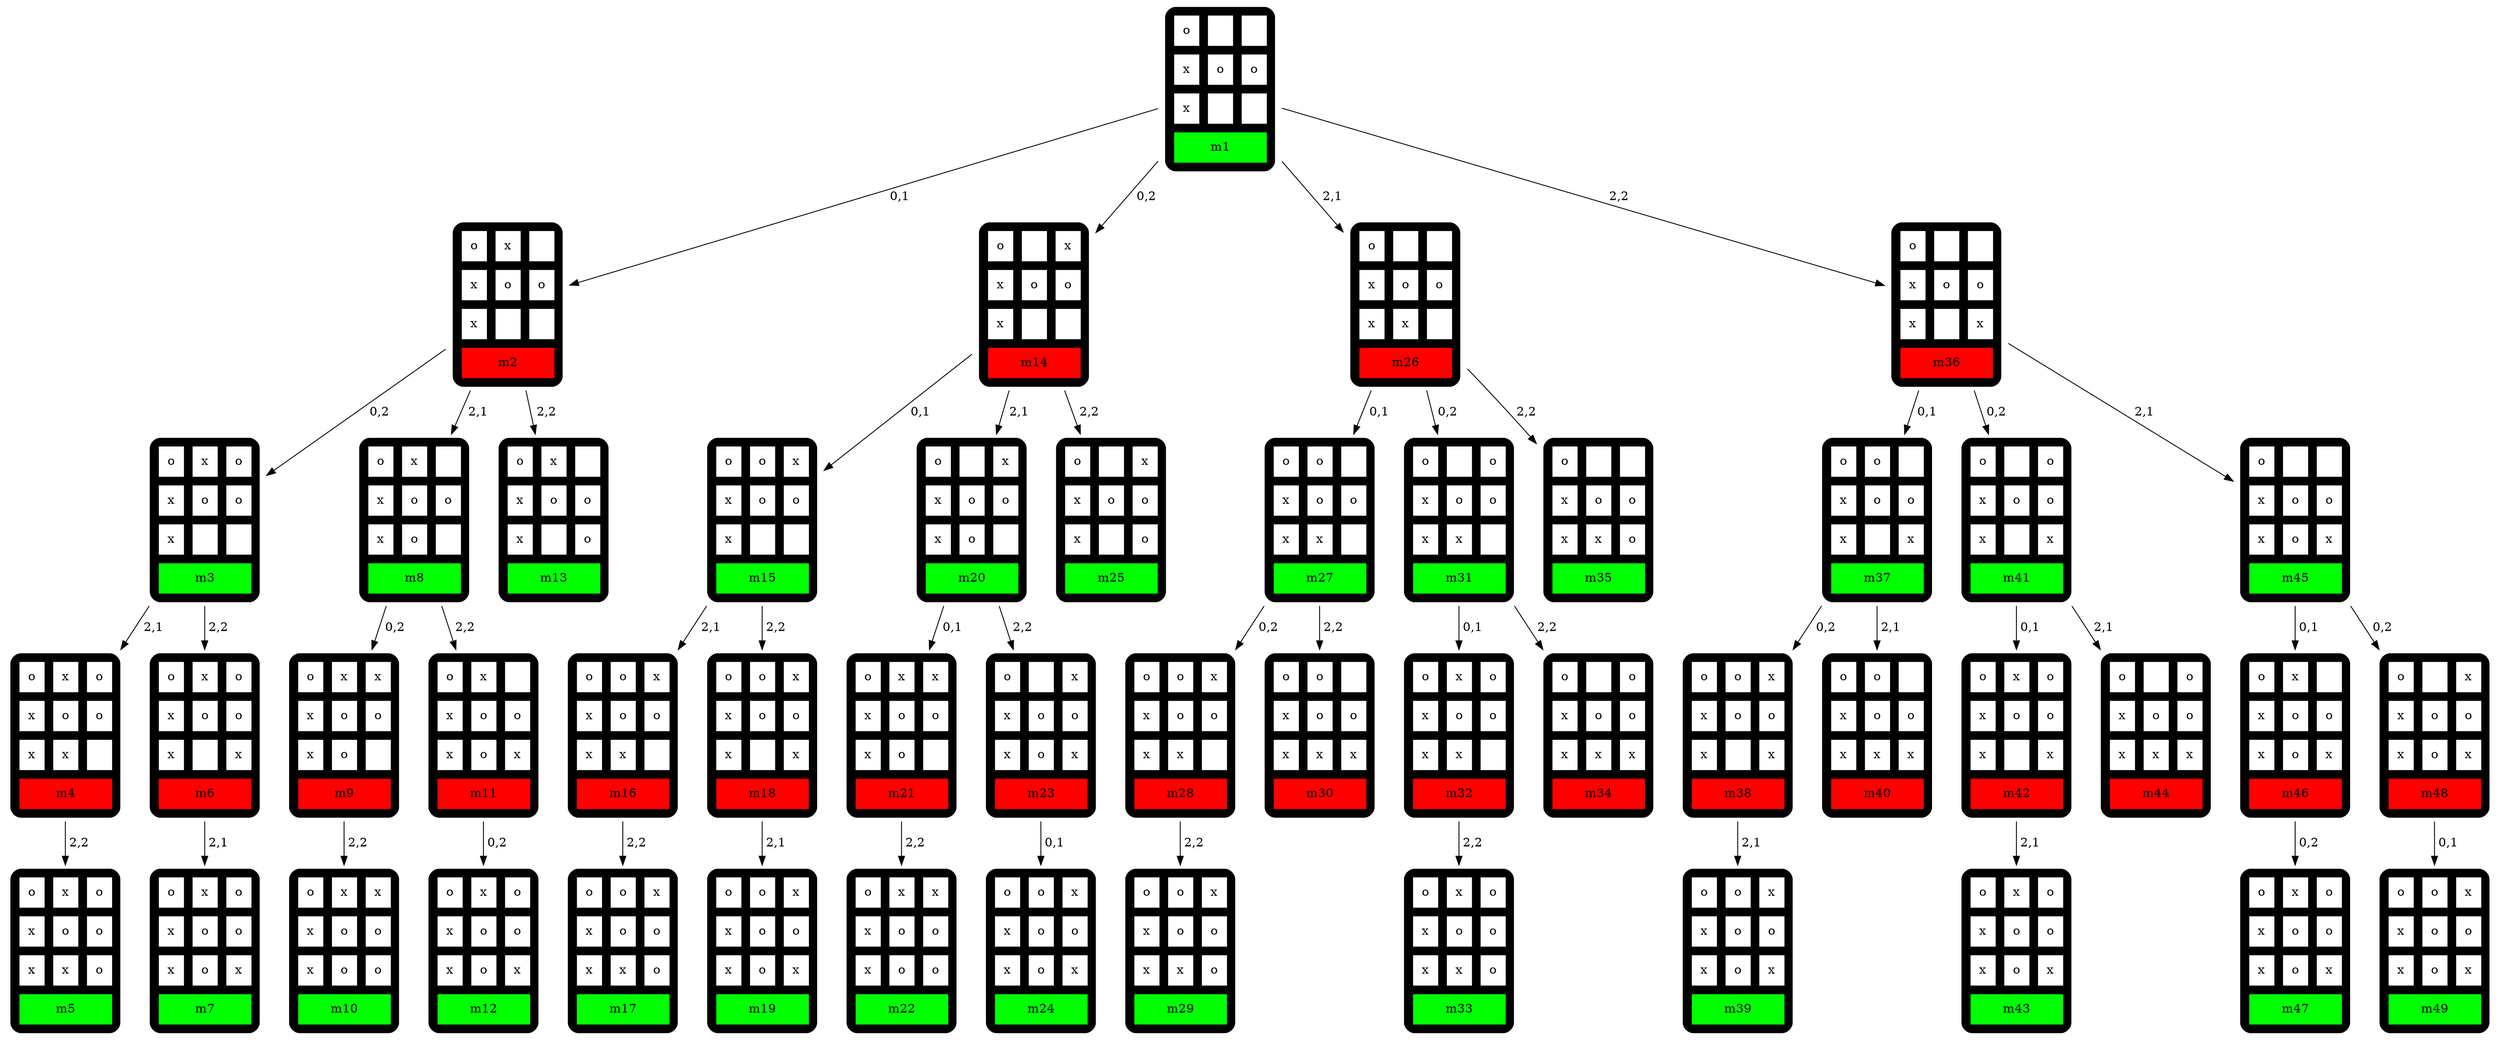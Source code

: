 digraph {
  m1 [shape=none label=<
 <TABLE border="0" cellspacing="10" cellpadding="10" style="rounded" bgcolor="black">
  <TR>
  <TD bgcolor="white">o</TD>
  <TD bgcolor="white"> </TD>
  <TD bgcolor="white"> </TD>
  </TR>
  <TR>
  <TD bgcolor="white">x</TD>
  <TD bgcolor="white">o</TD>
  <TD bgcolor="white">o</TD>
  </TR>
  <TR>
  <TD bgcolor="white">x</TD>
  <TD bgcolor="white"> </TD>
  <TD bgcolor="white"> </TD>
  </TR>
  <TR><TD bgcolor="green" colspan="3">m1</TD></TR>
</TABLE>>];
  m2 [shape=none label=<
 <TABLE border="0" cellspacing="10" cellpadding="10" style="rounded" bgcolor="black">
  <TR>
  <TD bgcolor="white">o</TD>
  <TD bgcolor="white">x</TD>
  <TD bgcolor="white"> </TD>
  </TR>
  <TR>
  <TD bgcolor="white">x</TD>
  <TD bgcolor="white">o</TD>
  <TD bgcolor="white">o</TD>
  </TR>
  <TR>
  <TD bgcolor="white">x</TD>
  <TD bgcolor="white"> </TD>
  <TD bgcolor="white"> </TD>
  </TR>
  <TR><TD bgcolor="red" colspan="3">m2</TD></TR>
</TABLE>>];
m1 -> m2[label=" 0,1"];
  m3 [shape=none label=<
 <TABLE border="0" cellspacing="10" cellpadding="10" style="rounded" bgcolor="black">
  <TR>
  <TD bgcolor="white">o</TD>
  <TD bgcolor="white">x</TD>
  <TD bgcolor="white">o</TD>
  </TR>
  <TR>
  <TD bgcolor="white">x</TD>
  <TD bgcolor="white">o</TD>
  <TD bgcolor="white">o</TD>
  </TR>
  <TR>
  <TD bgcolor="white">x</TD>
  <TD bgcolor="white"> </TD>
  <TD bgcolor="white"> </TD>
  </TR>
  <TR><TD bgcolor="green" colspan="3">m3</TD></TR>
</TABLE>>];
m2 -> m3[label=" 0,2"];
  m4 [shape=none label=<
 <TABLE border="0" cellspacing="10" cellpadding="10" style="rounded" bgcolor="black">
  <TR>
  <TD bgcolor="white">o</TD>
  <TD bgcolor="white">x</TD>
  <TD bgcolor="white">o</TD>
  </TR>
  <TR>
  <TD bgcolor="white">x</TD>
  <TD bgcolor="white">o</TD>
  <TD bgcolor="white">o</TD>
  </TR>
  <TR>
  <TD bgcolor="white">x</TD>
  <TD bgcolor="white">x</TD>
  <TD bgcolor="white"> </TD>
  </TR>
  <TR><TD bgcolor="red" colspan="3">m4</TD></TR>
</TABLE>>];
m3 -> m4[label=" 2,1"];
  m5 [shape=none label=<
 <TABLE border="0" cellspacing="10" cellpadding="10" style="rounded" bgcolor="black">
  <TR>
  <TD bgcolor="white">o</TD>
  <TD bgcolor="white">x</TD>
  <TD bgcolor="white">o</TD>
  </TR>
  <TR>
  <TD bgcolor="white">x</TD>
  <TD bgcolor="white">o</TD>
  <TD bgcolor="white">o</TD>
  </TR>
  <TR>
  <TD bgcolor="white">x</TD>
  <TD bgcolor="white">x</TD>
  <TD bgcolor="white">o</TD>
  </TR>
  <TR><TD bgcolor="green" colspan="3">m5</TD></TR>
</TABLE>>];
m4 -> m5[label=" 2,2"];
  m6 [shape=none label=<
 <TABLE border="0" cellspacing="10" cellpadding="10" style="rounded" bgcolor="black">
  <TR>
  <TD bgcolor="white">o</TD>
  <TD bgcolor="white">x</TD>
  <TD bgcolor="white">o</TD>
  </TR>
  <TR>
  <TD bgcolor="white">x</TD>
  <TD bgcolor="white">o</TD>
  <TD bgcolor="white">o</TD>
  </TR>
  <TR>
  <TD bgcolor="white">x</TD>
  <TD bgcolor="white"> </TD>
  <TD bgcolor="white">x</TD>
  </TR>
  <TR><TD bgcolor="red" colspan="3">m6</TD></TR>
</TABLE>>];
m3 -> m6[label=" 2,2"];
  m7 [shape=none label=<
 <TABLE border="0" cellspacing="10" cellpadding="10" style="rounded" bgcolor="black">
  <TR>
  <TD bgcolor="white">o</TD>
  <TD bgcolor="white">x</TD>
  <TD bgcolor="white">o</TD>
  </TR>
  <TR>
  <TD bgcolor="white">x</TD>
  <TD bgcolor="white">o</TD>
  <TD bgcolor="white">o</TD>
  </TR>
  <TR>
  <TD bgcolor="white">x</TD>
  <TD bgcolor="white">o</TD>
  <TD bgcolor="white">x</TD>
  </TR>
  <TR><TD bgcolor="green" colspan="3">m7</TD></TR>
</TABLE>>];
m6 -> m7[label=" 2,1"];
  m8 [shape=none label=<
 <TABLE border="0" cellspacing="10" cellpadding="10" style="rounded" bgcolor="black">
  <TR>
  <TD bgcolor="white">o</TD>
  <TD bgcolor="white">x</TD>
  <TD bgcolor="white"> </TD>
  </TR>
  <TR>
  <TD bgcolor="white">x</TD>
  <TD bgcolor="white">o</TD>
  <TD bgcolor="white">o</TD>
  </TR>
  <TR>
  <TD bgcolor="white">x</TD>
  <TD bgcolor="white">o</TD>
  <TD bgcolor="white"> </TD>
  </TR>
  <TR><TD bgcolor="green" colspan="3">m8</TD></TR>
</TABLE>>];
m2 -> m8[label=" 2,1"];
  m9 [shape=none label=<
 <TABLE border="0" cellspacing="10" cellpadding="10" style="rounded" bgcolor="black">
  <TR>
  <TD bgcolor="white">o</TD>
  <TD bgcolor="white">x</TD>
  <TD bgcolor="white">x</TD>
  </TR>
  <TR>
  <TD bgcolor="white">x</TD>
  <TD bgcolor="white">o</TD>
  <TD bgcolor="white">o</TD>
  </TR>
  <TR>
  <TD bgcolor="white">x</TD>
  <TD bgcolor="white">o</TD>
  <TD bgcolor="white"> </TD>
  </TR>
  <TR><TD bgcolor="red" colspan="3">m9</TD></TR>
</TABLE>>];
m8 -> m9[label=" 0,2"];
  m10 [shape=none label=<
 <TABLE border="0" cellspacing="10" cellpadding="10" style="rounded" bgcolor="black">
  <TR>
  <TD bgcolor="white">o</TD>
  <TD bgcolor="white">x</TD>
  <TD bgcolor="white">x</TD>
  </TR>
  <TR>
  <TD bgcolor="white">x</TD>
  <TD bgcolor="white">o</TD>
  <TD bgcolor="white">o</TD>
  </TR>
  <TR>
  <TD bgcolor="white">x</TD>
  <TD bgcolor="white">o</TD>
  <TD bgcolor="white">o</TD>
  </TR>
  <TR><TD bgcolor="green" colspan="3">m10</TD></TR>
</TABLE>>];
m9 -> m10[label=" 2,2"];
  m11 [shape=none label=<
 <TABLE border="0" cellspacing="10" cellpadding="10" style="rounded" bgcolor="black">
  <TR>
  <TD bgcolor="white">o</TD>
  <TD bgcolor="white">x</TD>
  <TD bgcolor="white"> </TD>
  </TR>
  <TR>
  <TD bgcolor="white">x</TD>
  <TD bgcolor="white">o</TD>
  <TD bgcolor="white">o</TD>
  </TR>
  <TR>
  <TD bgcolor="white">x</TD>
  <TD bgcolor="white">o</TD>
  <TD bgcolor="white">x</TD>
  </TR>
  <TR><TD bgcolor="red" colspan="3">m11</TD></TR>
</TABLE>>];
m8 -> m11[label=" 2,2"];
  m12 [shape=none label=<
 <TABLE border="0" cellspacing="10" cellpadding="10" style="rounded" bgcolor="black">
  <TR>
  <TD bgcolor="white">o</TD>
  <TD bgcolor="white">x</TD>
  <TD bgcolor="white">o</TD>
  </TR>
  <TR>
  <TD bgcolor="white">x</TD>
  <TD bgcolor="white">o</TD>
  <TD bgcolor="white">o</TD>
  </TR>
  <TR>
  <TD bgcolor="white">x</TD>
  <TD bgcolor="white">o</TD>
  <TD bgcolor="white">x</TD>
  </TR>
  <TR><TD bgcolor="green" colspan="3">m12</TD></TR>
</TABLE>>];
m11 -> m12[label=" 0,2"];
  m13 [shape=none label=<
 <TABLE border="0" cellspacing="10" cellpadding="10" style="rounded" bgcolor="black">
  <TR>
  <TD bgcolor="white">o</TD>
  <TD bgcolor="white">x</TD>
  <TD bgcolor="white"> </TD>
  </TR>
  <TR>
  <TD bgcolor="white">x</TD>
  <TD bgcolor="white">o</TD>
  <TD bgcolor="white">o</TD>
  </TR>
  <TR>
  <TD bgcolor="white">x</TD>
  <TD bgcolor="white"> </TD>
  <TD bgcolor="white">o</TD>
  </TR>
  <TR><TD bgcolor="green" colspan="3">m13</TD></TR>
</TABLE>>];
m2 -> m13[label=" 2,2"];
  m14 [shape=none label=<
 <TABLE border="0" cellspacing="10" cellpadding="10" style="rounded" bgcolor="black">
  <TR>
  <TD bgcolor="white">o</TD>
  <TD bgcolor="white"> </TD>
  <TD bgcolor="white">x</TD>
  </TR>
  <TR>
  <TD bgcolor="white">x</TD>
  <TD bgcolor="white">o</TD>
  <TD bgcolor="white">o</TD>
  </TR>
  <TR>
  <TD bgcolor="white">x</TD>
  <TD bgcolor="white"> </TD>
  <TD bgcolor="white"> </TD>
  </TR>
  <TR><TD bgcolor="red" colspan="3">m14</TD></TR>
</TABLE>>];
m1 -> m14[label=" 0,2"];
  m15 [shape=none label=<
 <TABLE border="0" cellspacing="10" cellpadding="10" style="rounded" bgcolor="black">
  <TR>
  <TD bgcolor="white">o</TD>
  <TD bgcolor="white">o</TD>
  <TD bgcolor="white">x</TD>
  </TR>
  <TR>
  <TD bgcolor="white">x</TD>
  <TD bgcolor="white">o</TD>
  <TD bgcolor="white">o</TD>
  </TR>
  <TR>
  <TD bgcolor="white">x</TD>
  <TD bgcolor="white"> </TD>
  <TD bgcolor="white"> </TD>
  </TR>
  <TR><TD bgcolor="green" colspan="3">m15</TD></TR>
</TABLE>>];
m14 -> m15[label=" 0,1"];
  m16 [shape=none label=<
 <TABLE border="0" cellspacing="10" cellpadding="10" style="rounded" bgcolor="black">
  <TR>
  <TD bgcolor="white">o</TD>
  <TD bgcolor="white">o</TD>
  <TD bgcolor="white">x</TD>
  </TR>
  <TR>
  <TD bgcolor="white">x</TD>
  <TD bgcolor="white">o</TD>
  <TD bgcolor="white">o</TD>
  </TR>
  <TR>
  <TD bgcolor="white">x</TD>
  <TD bgcolor="white">x</TD>
  <TD bgcolor="white"> </TD>
  </TR>
  <TR><TD bgcolor="red" colspan="3">m16</TD></TR>
</TABLE>>];
m15 -> m16[label=" 2,1"];
  m17 [shape=none label=<
 <TABLE border="0" cellspacing="10" cellpadding="10" style="rounded" bgcolor="black">
  <TR>
  <TD bgcolor="white">o</TD>
  <TD bgcolor="white">o</TD>
  <TD bgcolor="white">x</TD>
  </TR>
  <TR>
  <TD bgcolor="white">x</TD>
  <TD bgcolor="white">o</TD>
  <TD bgcolor="white">o</TD>
  </TR>
  <TR>
  <TD bgcolor="white">x</TD>
  <TD bgcolor="white">x</TD>
  <TD bgcolor="white">o</TD>
  </TR>
  <TR><TD bgcolor="green" colspan="3">m17</TD></TR>
</TABLE>>];
m16 -> m17[label=" 2,2"];
  m18 [shape=none label=<
 <TABLE border="0" cellspacing="10" cellpadding="10" style="rounded" bgcolor="black">
  <TR>
  <TD bgcolor="white">o</TD>
  <TD bgcolor="white">o</TD>
  <TD bgcolor="white">x</TD>
  </TR>
  <TR>
  <TD bgcolor="white">x</TD>
  <TD bgcolor="white">o</TD>
  <TD bgcolor="white">o</TD>
  </TR>
  <TR>
  <TD bgcolor="white">x</TD>
  <TD bgcolor="white"> </TD>
  <TD bgcolor="white">x</TD>
  </TR>
  <TR><TD bgcolor="red" colspan="3">m18</TD></TR>
</TABLE>>];
m15 -> m18[label=" 2,2"];
  m19 [shape=none label=<
 <TABLE border="0" cellspacing="10" cellpadding="10" style="rounded" bgcolor="black">
  <TR>
  <TD bgcolor="white">o</TD>
  <TD bgcolor="white">o</TD>
  <TD bgcolor="white">x</TD>
  </TR>
  <TR>
  <TD bgcolor="white">x</TD>
  <TD bgcolor="white">o</TD>
  <TD bgcolor="white">o</TD>
  </TR>
  <TR>
  <TD bgcolor="white">x</TD>
  <TD bgcolor="white">o</TD>
  <TD bgcolor="white">x</TD>
  </TR>
  <TR><TD bgcolor="green" colspan="3">m19</TD></TR>
</TABLE>>];
m18 -> m19[label=" 2,1"];
  m20 [shape=none label=<
 <TABLE border="0" cellspacing="10" cellpadding="10" style="rounded" bgcolor="black">
  <TR>
  <TD bgcolor="white">o</TD>
  <TD bgcolor="white"> </TD>
  <TD bgcolor="white">x</TD>
  </TR>
  <TR>
  <TD bgcolor="white">x</TD>
  <TD bgcolor="white">o</TD>
  <TD bgcolor="white">o</TD>
  </TR>
  <TR>
  <TD bgcolor="white">x</TD>
  <TD bgcolor="white">o</TD>
  <TD bgcolor="white"> </TD>
  </TR>
  <TR><TD bgcolor="green" colspan="3">m20</TD></TR>
</TABLE>>];
m14 -> m20[label=" 2,1"];
  m21 [shape=none label=<
 <TABLE border="0" cellspacing="10" cellpadding="10" style="rounded" bgcolor="black">
  <TR>
  <TD bgcolor="white">o</TD>
  <TD bgcolor="white">x</TD>
  <TD bgcolor="white">x</TD>
  </TR>
  <TR>
  <TD bgcolor="white">x</TD>
  <TD bgcolor="white">o</TD>
  <TD bgcolor="white">o</TD>
  </TR>
  <TR>
  <TD bgcolor="white">x</TD>
  <TD bgcolor="white">o</TD>
  <TD bgcolor="white"> </TD>
  </TR>
  <TR><TD bgcolor="red" colspan="3">m21</TD></TR>
</TABLE>>];
m20 -> m21[label=" 0,1"];
  m22 [shape=none label=<
 <TABLE border="0" cellspacing="10" cellpadding="10" style="rounded" bgcolor="black">
  <TR>
  <TD bgcolor="white">o</TD>
  <TD bgcolor="white">x</TD>
  <TD bgcolor="white">x</TD>
  </TR>
  <TR>
  <TD bgcolor="white">x</TD>
  <TD bgcolor="white">o</TD>
  <TD bgcolor="white">o</TD>
  </TR>
  <TR>
  <TD bgcolor="white">x</TD>
  <TD bgcolor="white">o</TD>
  <TD bgcolor="white">o</TD>
  </TR>
  <TR><TD bgcolor="green" colspan="3">m22</TD></TR>
</TABLE>>];
m21 -> m22[label=" 2,2"];
  m23 [shape=none label=<
 <TABLE border="0" cellspacing="10" cellpadding="10" style="rounded" bgcolor="black">
  <TR>
  <TD bgcolor="white">o</TD>
  <TD bgcolor="white"> </TD>
  <TD bgcolor="white">x</TD>
  </TR>
  <TR>
  <TD bgcolor="white">x</TD>
  <TD bgcolor="white">o</TD>
  <TD bgcolor="white">o</TD>
  </TR>
  <TR>
  <TD bgcolor="white">x</TD>
  <TD bgcolor="white">o</TD>
  <TD bgcolor="white">x</TD>
  </TR>
  <TR><TD bgcolor="red" colspan="3">m23</TD></TR>
</TABLE>>];
m20 -> m23[label=" 2,2"];
  m24 [shape=none label=<
 <TABLE border="0" cellspacing="10" cellpadding="10" style="rounded" bgcolor="black">
  <TR>
  <TD bgcolor="white">o</TD>
  <TD bgcolor="white">o</TD>
  <TD bgcolor="white">x</TD>
  </TR>
  <TR>
  <TD bgcolor="white">x</TD>
  <TD bgcolor="white">o</TD>
  <TD bgcolor="white">o</TD>
  </TR>
  <TR>
  <TD bgcolor="white">x</TD>
  <TD bgcolor="white">o</TD>
  <TD bgcolor="white">x</TD>
  </TR>
  <TR><TD bgcolor="green" colspan="3">m24</TD></TR>
</TABLE>>];
m23 -> m24[label=" 0,1"];
  m25 [shape=none label=<
 <TABLE border="0" cellspacing="10" cellpadding="10" style="rounded" bgcolor="black">
  <TR>
  <TD bgcolor="white">o</TD>
  <TD bgcolor="white"> </TD>
  <TD bgcolor="white">x</TD>
  </TR>
  <TR>
  <TD bgcolor="white">x</TD>
  <TD bgcolor="white">o</TD>
  <TD bgcolor="white">o</TD>
  </TR>
  <TR>
  <TD bgcolor="white">x</TD>
  <TD bgcolor="white"> </TD>
  <TD bgcolor="white">o</TD>
  </TR>
  <TR><TD bgcolor="green" colspan="3">m25</TD></TR>
</TABLE>>];
m14 -> m25[label=" 2,2"];
  m26 [shape=none label=<
 <TABLE border="0" cellspacing="10" cellpadding="10" style="rounded" bgcolor="black">
  <TR>
  <TD bgcolor="white">o</TD>
  <TD bgcolor="white"> </TD>
  <TD bgcolor="white"> </TD>
  </TR>
  <TR>
  <TD bgcolor="white">x</TD>
  <TD bgcolor="white">o</TD>
  <TD bgcolor="white">o</TD>
  </TR>
  <TR>
  <TD bgcolor="white">x</TD>
  <TD bgcolor="white">x</TD>
  <TD bgcolor="white"> </TD>
  </TR>
  <TR><TD bgcolor="red" colspan="3">m26</TD></TR>
</TABLE>>];
m1 -> m26[label=" 2,1"];
  m27 [shape=none label=<
 <TABLE border="0" cellspacing="10" cellpadding="10" style="rounded" bgcolor="black">
  <TR>
  <TD bgcolor="white">o</TD>
  <TD bgcolor="white">o</TD>
  <TD bgcolor="white"> </TD>
  </TR>
  <TR>
  <TD bgcolor="white">x</TD>
  <TD bgcolor="white">o</TD>
  <TD bgcolor="white">o</TD>
  </TR>
  <TR>
  <TD bgcolor="white">x</TD>
  <TD bgcolor="white">x</TD>
  <TD bgcolor="white"> </TD>
  </TR>
  <TR><TD bgcolor="green" colspan="3">m27</TD></TR>
</TABLE>>];
m26 -> m27[label=" 0,1"];
  m28 [shape=none label=<
 <TABLE border="0" cellspacing="10" cellpadding="10" style="rounded" bgcolor="black">
  <TR>
  <TD bgcolor="white">o</TD>
  <TD bgcolor="white">o</TD>
  <TD bgcolor="white">x</TD>
  </TR>
  <TR>
  <TD bgcolor="white">x</TD>
  <TD bgcolor="white">o</TD>
  <TD bgcolor="white">o</TD>
  </TR>
  <TR>
  <TD bgcolor="white">x</TD>
  <TD bgcolor="white">x</TD>
  <TD bgcolor="white"> </TD>
  </TR>
  <TR><TD bgcolor="red" colspan="3">m28</TD></TR>
</TABLE>>];
m27 -> m28[label=" 0,2"];
  m29 [shape=none label=<
 <TABLE border="0" cellspacing="10" cellpadding="10" style="rounded" bgcolor="black">
  <TR>
  <TD bgcolor="white">o</TD>
  <TD bgcolor="white">o</TD>
  <TD bgcolor="white">x</TD>
  </TR>
  <TR>
  <TD bgcolor="white">x</TD>
  <TD bgcolor="white">o</TD>
  <TD bgcolor="white">o</TD>
  </TR>
  <TR>
  <TD bgcolor="white">x</TD>
  <TD bgcolor="white">x</TD>
  <TD bgcolor="white">o</TD>
  </TR>
  <TR><TD bgcolor="green" colspan="3">m29</TD></TR>
</TABLE>>];
m28 -> m29[label=" 2,2"];
  m30 [shape=none label=<
 <TABLE border="0" cellspacing="10" cellpadding="10" style="rounded" bgcolor="black">
  <TR>
  <TD bgcolor="white">o</TD>
  <TD bgcolor="white">o</TD>
  <TD bgcolor="white"> </TD>
  </TR>
  <TR>
  <TD bgcolor="white">x</TD>
  <TD bgcolor="white">o</TD>
  <TD bgcolor="white">o</TD>
  </TR>
  <TR>
  <TD bgcolor="white">x</TD>
  <TD bgcolor="white">x</TD>
  <TD bgcolor="white">x</TD>
  </TR>
  <TR><TD bgcolor="red" colspan="3">m30</TD></TR>
</TABLE>>];
m27 -> m30[label=" 2,2"];
  m31 [shape=none label=<
 <TABLE border="0" cellspacing="10" cellpadding="10" style="rounded" bgcolor="black">
  <TR>
  <TD bgcolor="white">o</TD>
  <TD bgcolor="white"> </TD>
  <TD bgcolor="white">o</TD>
  </TR>
  <TR>
  <TD bgcolor="white">x</TD>
  <TD bgcolor="white">o</TD>
  <TD bgcolor="white">o</TD>
  </TR>
  <TR>
  <TD bgcolor="white">x</TD>
  <TD bgcolor="white">x</TD>
  <TD bgcolor="white"> </TD>
  </TR>
  <TR><TD bgcolor="green" colspan="3">m31</TD></TR>
</TABLE>>];
m26 -> m31[label=" 0,2"];
  m32 [shape=none label=<
 <TABLE border="0" cellspacing="10" cellpadding="10" style="rounded" bgcolor="black">
  <TR>
  <TD bgcolor="white">o</TD>
  <TD bgcolor="white">x</TD>
  <TD bgcolor="white">o</TD>
  </TR>
  <TR>
  <TD bgcolor="white">x</TD>
  <TD bgcolor="white">o</TD>
  <TD bgcolor="white">o</TD>
  </TR>
  <TR>
  <TD bgcolor="white">x</TD>
  <TD bgcolor="white">x</TD>
  <TD bgcolor="white"> </TD>
  </TR>
  <TR><TD bgcolor="red" colspan="3">m32</TD></TR>
</TABLE>>];
m31 -> m32[label=" 0,1"];
  m33 [shape=none label=<
 <TABLE border="0" cellspacing="10" cellpadding="10" style="rounded" bgcolor="black">
  <TR>
  <TD bgcolor="white">o</TD>
  <TD bgcolor="white">x</TD>
  <TD bgcolor="white">o</TD>
  </TR>
  <TR>
  <TD bgcolor="white">x</TD>
  <TD bgcolor="white">o</TD>
  <TD bgcolor="white">o</TD>
  </TR>
  <TR>
  <TD bgcolor="white">x</TD>
  <TD bgcolor="white">x</TD>
  <TD bgcolor="white">o</TD>
  </TR>
  <TR><TD bgcolor="green" colspan="3">m33</TD></TR>
</TABLE>>];
m32 -> m33[label=" 2,2"];
  m34 [shape=none label=<
 <TABLE border="0" cellspacing="10" cellpadding="10" style="rounded" bgcolor="black">
  <TR>
  <TD bgcolor="white">o</TD>
  <TD bgcolor="white"> </TD>
  <TD bgcolor="white">o</TD>
  </TR>
  <TR>
  <TD bgcolor="white">x</TD>
  <TD bgcolor="white">o</TD>
  <TD bgcolor="white">o</TD>
  </TR>
  <TR>
  <TD bgcolor="white">x</TD>
  <TD bgcolor="white">x</TD>
  <TD bgcolor="white">x</TD>
  </TR>
  <TR><TD bgcolor="red" colspan="3">m34</TD></TR>
</TABLE>>];
m31 -> m34[label=" 2,2"];
  m35 [shape=none label=<
 <TABLE border="0" cellspacing="10" cellpadding="10" style="rounded" bgcolor="black">
  <TR>
  <TD bgcolor="white">o</TD>
  <TD bgcolor="white"> </TD>
  <TD bgcolor="white"> </TD>
  </TR>
  <TR>
  <TD bgcolor="white">x</TD>
  <TD bgcolor="white">o</TD>
  <TD bgcolor="white">o</TD>
  </TR>
  <TR>
  <TD bgcolor="white">x</TD>
  <TD bgcolor="white">x</TD>
  <TD bgcolor="white">o</TD>
  </TR>
  <TR><TD bgcolor="green" colspan="3">m35</TD></TR>
</TABLE>>];
m26 -> m35[label=" 2,2"];
  m36 [shape=none label=<
 <TABLE border="0" cellspacing="10" cellpadding="10" style="rounded" bgcolor="black">
  <TR>
  <TD bgcolor="white">o</TD>
  <TD bgcolor="white"> </TD>
  <TD bgcolor="white"> </TD>
  </TR>
  <TR>
  <TD bgcolor="white">x</TD>
  <TD bgcolor="white">o</TD>
  <TD bgcolor="white">o</TD>
  </TR>
  <TR>
  <TD bgcolor="white">x</TD>
  <TD bgcolor="white"> </TD>
  <TD bgcolor="white">x</TD>
  </TR>
  <TR><TD bgcolor="red" colspan="3">m36</TD></TR>
</TABLE>>];
m1 -> m36[label=" 2,2"];
  m37 [shape=none label=<
 <TABLE border="0" cellspacing="10" cellpadding="10" style="rounded" bgcolor="black">
  <TR>
  <TD bgcolor="white">o</TD>
  <TD bgcolor="white">o</TD>
  <TD bgcolor="white"> </TD>
  </TR>
  <TR>
  <TD bgcolor="white">x</TD>
  <TD bgcolor="white">o</TD>
  <TD bgcolor="white">o</TD>
  </TR>
  <TR>
  <TD bgcolor="white">x</TD>
  <TD bgcolor="white"> </TD>
  <TD bgcolor="white">x</TD>
  </TR>
  <TR><TD bgcolor="green" colspan="3">m37</TD></TR>
</TABLE>>];
m36 -> m37[label=" 0,1"];
  m38 [shape=none label=<
 <TABLE border="0" cellspacing="10" cellpadding="10" style="rounded" bgcolor="black">
  <TR>
  <TD bgcolor="white">o</TD>
  <TD bgcolor="white">o</TD>
  <TD bgcolor="white">x</TD>
  </TR>
  <TR>
  <TD bgcolor="white">x</TD>
  <TD bgcolor="white">o</TD>
  <TD bgcolor="white">o</TD>
  </TR>
  <TR>
  <TD bgcolor="white">x</TD>
  <TD bgcolor="white"> </TD>
  <TD bgcolor="white">x</TD>
  </TR>
  <TR><TD bgcolor="red" colspan="3">m38</TD></TR>
</TABLE>>];
m37 -> m38[label=" 0,2"];
  m39 [shape=none label=<
 <TABLE border="0" cellspacing="10" cellpadding="10" style="rounded" bgcolor="black">
  <TR>
  <TD bgcolor="white">o</TD>
  <TD bgcolor="white">o</TD>
  <TD bgcolor="white">x</TD>
  </TR>
  <TR>
  <TD bgcolor="white">x</TD>
  <TD bgcolor="white">o</TD>
  <TD bgcolor="white">o</TD>
  </TR>
  <TR>
  <TD bgcolor="white">x</TD>
  <TD bgcolor="white">o</TD>
  <TD bgcolor="white">x</TD>
  </TR>
  <TR><TD bgcolor="green" colspan="3">m39</TD></TR>
</TABLE>>];
m38 -> m39[label=" 2,1"];
  m40 [shape=none label=<
 <TABLE border="0" cellspacing="10" cellpadding="10" style="rounded" bgcolor="black">
  <TR>
  <TD bgcolor="white">o</TD>
  <TD bgcolor="white">o</TD>
  <TD bgcolor="white"> </TD>
  </TR>
  <TR>
  <TD bgcolor="white">x</TD>
  <TD bgcolor="white">o</TD>
  <TD bgcolor="white">o</TD>
  </TR>
  <TR>
  <TD bgcolor="white">x</TD>
  <TD bgcolor="white">x</TD>
  <TD bgcolor="white">x</TD>
  </TR>
  <TR><TD bgcolor="red" colspan="3">m40</TD></TR>
</TABLE>>];
m37 -> m40[label=" 2,1"];
  m41 [shape=none label=<
 <TABLE border="0" cellspacing="10" cellpadding="10" style="rounded" bgcolor="black">
  <TR>
  <TD bgcolor="white">o</TD>
  <TD bgcolor="white"> </TD>
  <TD bgcolor="white">o</TD>
  </TR>
  <TR>
  <TD bgcolor="white">x</TD>
  <TD bgcolor="white">o</TD>
  <TD bgcolor="white">o</TD>
  </TR>
  <TR>
  <TD bgcolor="white">x</TD>
  <TD bgcolor="white"> </TD>
  <TD bgcolor="white">x</TD>
  </TR>
  <TR><TD bgcolor="green" colspan="3">m41</TD></TR>
</TABLE>>];
m36 -> m41[label=" 0,2"];
  m42 [shape=none label=<
 <TABLE border="0" cellspacing="10" cellpadding="10" style="rounded" bgcolor="black">
  <TR>
  <TD bgcolor="white">o</TD>
  <TD bgcolor="white">x</TD>
  <TD bgcolor="white">o</TD>
  </TR>
  <TR>
  <TD bgcolor="white">x</TD>
  <TD bgcolor="white">o</TD>
  <TD bgcolor="white">o</TD>
  </TR>
  <TR>
  <TD bgcolor="white">x</TD>
  <TD bgcolor="white"> </TD>
  <TD bgcolor="white">x</TD>
  </TR>
  <TR><TD bgcolor="red" colspan="3">m42</TD></TR>
</TABLE>>];
m41 -> m42[label=" 0,1"];
  m43 [shape=none label=<
 <TABLE border="0" cellspacing="10" cellpadding="10" style="rounded" bgcolor="black">
  <TR>
  <TD bgcolor="white">o</TD>
  <TD bgcolor="white">x</TD>
  <TD bgcolor="white">o</TD>
  </TR>
  <TR>
  <TD bgcolor="white">x</TD>
  <TD bgcolor="white">o</TD>
  <TD bgcolor="white">o</TD>
  </TR>
  <TR>
  <TD bgcolor="white">x</TD>
  <TD bgcolor="white">o</TD>
  <TD bgcolor="white">x</TD>
  </TR>
  <TR><TD bgcolor="green" colspan="3">m43</TD></TR>
</TABLE>>];
m42 -> m43[label=" 2,1"];
  m44 [shape=none label=<
 <TABLE border="0" cellspacing="10" cellpadding="10" style="rounded" bgcolor="black">
  <TR>
  <TD bgcolor="white">o</TD>
  <TD bgcolor="white"> </TD>
  <TD bgcolor="white">o</TD>
  </TR>
  <TR>
  <TD bgcolor="white">x</TD>
  <TD bgcolor="white">o</TD>
  <TD bgcolor="white">o</TD>
  </TR>
  <TR>
  <TD bgcolor="white">x</TD>
  <TD bgcolor="white">x</TD>
  <TD bgcolor="white">x</TD>
  </TR>
  <TR><TD bgcolor="red" colspan="3">m44</TD></TR>
</TABLE>>];
m41 -> m44[label=" 2,1"];
  m45 [shape=none label=<
 <TABLE border="0" cellspacing="10" cellpadding="10" style="rounded" bgcolor="black">
  <TR>
  <TD bgcolor="white">o</TD>
  <TD bgcolor="white"> </TD>
  <TD bgcolor="white"> </TD>
  </TR>
  <TR>
  <TD bgcolor="white">x</TD>
  <TD bgcolor="white">o</TD>
  <TD bgcolor="white">o</TD>
  </TR>
  <TR>
  <TD bgcolor="white">x</TD>
  <TD bgcolor="white">o</TD>
  <TD bgcolor="white">x</TD>
  </TR>
  <TR><TD bgcolor="green" colspan="3">m45</TD></TR>
</TABLE>>];
m36 -> m45[label=" 2,1"];
  m46 [shape=none label=<
 <TABLE border="0" cellspacing="10" cellpadding="10" style="rounded" bgcolor="black">
  <TR>
  <TD bgcolor="white">o</TD>
  <TD bgcolor="white">x</TD>
  <TD bgcolor="white"> </TD>
  </TR>
  <TR>
  <TD bgcolor="white">x</TD>
  <TD bgcolor="white">o</TD>
  <TD bgcolor="white">o</TD>
  </TR>
  <TR>
  <TD bgcolor="white">x</TD>
  <TD bgcolor="white">o</TD>
  <TD bgcolor="white">x</TD>
  </TR>
  <TR><TD bgcolor="red" colspan="3">m46</TD></TR>
</TABLE>>];
m45 -> m46[label=" 0,1"];
  m47 [shape=none label=<
 <TABLE border="0" cellspacing="10" cellpadding="10" style="rounded" bgcolor="black">
  <TR>
  <TD bgcolor="white">o</TD>
  <TD bgcolor="white">x</TD>
  <TD bgcolor="white">o</TD>
  </TR>
  <TR>
  <TD bgcolor="white">x</TD>
  <TD bgcolor="white">o</TD>
  <TD bgcolor="white">o</TD>
  </TR>
  <TR>
  <TD bgcolor="white">x</TD>
  <TD bgcolor="white">o</TD>
  <TD bgcolor="white">x</TD>
  </TR>
  <TR><TD bgcolor="green" colspan="3">m47</TD></TR>
</TABLE>>];
m46 -> m47[label=" 0,2"];
  m48 [shape=none label=<
 <TABLE border="0" cellspacing="10" cellpadding="10" style="rounded" bgcolor="black">
  <TR>
  <TD bgcolor="white">o</TD>
  <TD bgcolor="white"> </TD>
  <TD bgcolor="white">x</TD>
  </TR>
  <TR>
  <TD bgcolor="white">x</TD>
  <TD bgcolor="white">o</TD>
  <TD bgcolor="white">o</TD>
  </TR>
  <TR>
  <TD bgcolor="white">x</TD>
  <TD bgcolor="white">o</TD>
  <TD bgcolor="white">x</TD>
  </TR>
  <TR><TD bgcolor="red" colspan="3">m48</TD></TR>
</TABLE>>];
m45 -> m48[label=" 0,2"];
  m49 [shape=none label=<
 <TABLE border="0" cellspacing="10" cellpadding="10" style="rounded" bgcolor="black">
  <TR>
  <TD bgcolor="white">o</TD>
  <TD bgcolor="white">o</TD>
  <TD bgcolor="white">x</TD>
  </TR>
  <TR>
  <TD bgcolor="white">x</TD>
  <TD bgcolor="white">o</TD>
  <TD bgcolor="white">o</TD>
  </TR>
  <TR>
  <TD bgcolor="white">x</TD>
  <TD bgcolor="white">o</TD>
  <TD bgcolor="white">x</TD>
  </TR>
  <TR><TD bgcolor="green" colspan="3">m49</TD></TR>
</TABLE>>];
m48 -> m49[label=" 0,1"];
}
